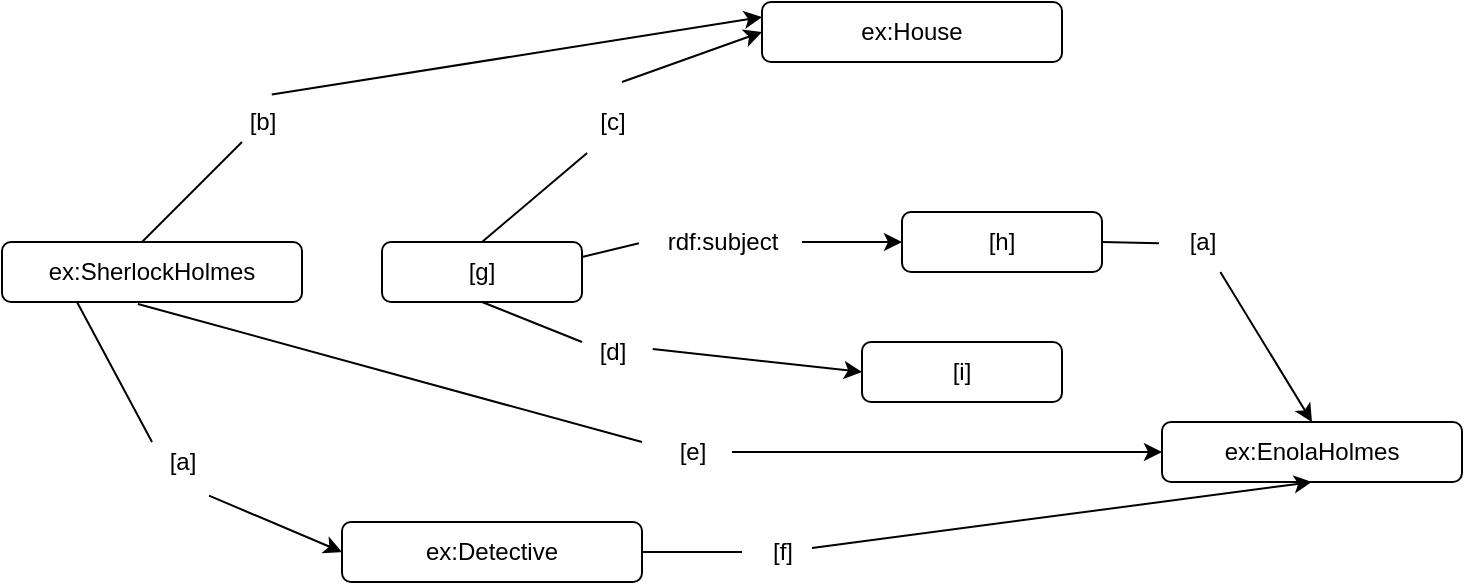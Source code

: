 <mxfile version="21.1.6" type="github">
  <diagram name="Page-1" id="l_mZVGiUnxi1k-2atZCx">
    <mxGraphModel dx="1674" dy="771" grid="1" gridSize="10" guides="1" tooltips="1" connect="1" arrows="1" fold="1" page="1" pageScale="1" pageWidth="827" pageHeight="1169" math="0" shadow="0">
      <root>
        <mxCell id="0" />
        <mxCell id="1" parent="0" />
        <mxCell id="I9A3Iun1zgWqVqb629So-1" value="ex:SherlockHolmes" style="rounded=1;whiteSpace=wrap;html=1;" parent="1" vertex="1">
          <mxGeometry x="60" y="250" width="150" height="30" as="geometry" />
        </mxCell>
        <mxCell id="I9A3Iun1zgWqVqb629So-2" value="ex:EnolaHolmes" style="rounded=1;whiteSpace=wrap;html=1;" parent="1" vertex="1">
          <mxGeometry x="640" y="340" width="150" height="30" as="geometry" />
        </mxCell>
        <mxCell id="I9A3Iun1zgWqVqb629So-3" value="ex:Detective" style="rounded=1;whiteSpace=wrap;html=1;" parent="1" vertex="1">
          <mxGeometry x="230" y="390" width="150" height="30" as="geometry" />
        </mxCell>
        <mxCell id="I9A3Iun1zgWqVqb629So-4" value="ex:House" style="rounded=1;whiteSpace=wrap;html=1;" parent="1" vertex="1">
          <mxGeometry x="440" y="130" width="150" height="30" as="geometry" />
        </mxCell>
        <mxCell id="I9A3Iun1zgWqVqb629So-6" value="[g]" style="rounded=1;whiteSpace=wrap;html=1;" parent="1" vertex="1">
          <mxGeometry x="250" y="250" width="100" height="30" as="geometry" />
        </mxCell>
        <mxCell id="I9A3Iun1zgWqVqb629So-7" value="[h]" style="rounded=1;whiteSpace=wrap;html=1;" parent="1" vertex="1">
          <mxGeometry x="510" y="235" width="100" height="30" as="geometry" />
        </mxCell>
        <mxCell id="I9A3Iun1zgWqVqb629So-8" value="[i]" style="rounded=1;whiteSpace=wrap;html=1;" parent="1" vertex="1">
          <mxGeometry x="490" y="300" width="100" height="30" as="geometry" />
        </mxCell>
        <mxCell id="I9A3Iun1zgWqVqb629So-9" value="" style="endArrow=none;html=1;rounded=0;" parent="1" edge="1">
          <mxGeometry width="50" height="50" relative="1" as="geometry">
            <mxPoint x="130" y="250" as="sourcePoint" />
            <mxPoint x="180" y="200" as="targetPoint" />
          </mxGeometry>
        </mxCell>
        <mxCell id="I9A3Iun1zgWqVqb629So-10" value="" style="endArrow=none;html=1;rounded=0;exitX=0.453;exitY=1.033;exitDx=0;exitDy=0;exitPerimeter=0;" parent="1" source="I9A3Iun1zgWqVqb629So-1" edge="1">
          <mxGeometry width="50" height="50" relative="1" as="geometry">
            <mxPoint x="190" y="360" as="sourcePoint" />
            <mxPoint x="380" y="350" as="targetPoint" />
          </mxGeometry>
        </mxCell>
        <mxCell id="I9A3Iun1zgWqVqb629So-11" value="[e]" style="text;html=1;align=center;verticalAlign=middle;resizable=0;points=[];autosize=1;strokeColor=none;fillColor=none;" parent="1" vertex="1">
          <mxGeometry x="385" y="340" width="40" height="30" as="geometry" />
        </mxCell>
        <mxCell id="I9A3Iun1zgWqVqb629So-12" value="" style="endArrow=classic;html=1;rounded=0;entryX=0;entryY=0.5;entryDx=0;entryDy=0;" parent="1" source="I9A3Iun1zgWqVqb629So-11" target="I9A3Iun1zgWqVqb629So-2" edge="1">
          <mxGeometry width="50" height="50" relative="1" as="geometry">
            <mxPoint x="480" y="420" as="sourcePoint" />
            <mxPoint x="530" y="370" as="targetPoint" />
          </mxGeometry>
        </mxCell>
        <mxCell id="I9A3Iun1zgWqVqb629So-13" value="" style="endArrow=none;html=1;rounded=0;exitX=1;exitY=0.5;exitDx=0;exitDy=0;entryX=-0.037;entryY=0.521;entryDx=0;entryDy=0;entryPerimeter=0;" parent="1" source="I9A3Iun1zgWqVqb629So-7" target="I9A3Iun1zgWqVqb629So-14" edge="1">
          <mxGeometry width="50" height="50" relative="1" as="geometry">
            <mxPoint x="580" y="270" as="sourcePoint" />
            <mxPoint x="580" y="255" as="targetPoint" />
          </mxGeometry>
        </mxCell>
        <mxCell id="I9A3Iun1zgWqVqb629So-14" value="[a]" style="text;html=1;align=center;verticalAlign=middle;resizable=0;points=[];autosize=1;strokeColor=none;fillColor=none;" parent="1" vertex="1">
          <mxGeometry x="640" y="235" width="40" height="30" as="geometry" />
        </mxCell>
        <mxCell id="I9A3Iun1zgWqVqb629So-15" value="" style="endArrow=classic;html=1;rounded=0;entryX=0.5;entryY=0;entryDx=0;entryDy=0;" parent="1" source="I9A3Iun1zgWqVqb629So-14" target="I9A3Iun1zgWqVqb629So-2" edge="1">
          <mxGeometry width="50" height="50" relative="1" as="geometry">
            <mxPoint x="440" y="350" as="sourcePoint" />
            <mxPoint x="490" y="300" as="targetPoint" />
          </mxGeometry>
        </mxCell>
        <mxCell id="I9A3Iun1zgWqVqb629So-16" value="" style="endArrow=none;html=1;rounded=0;exitX=0.5;exitY=0;exitDx=0;exitDy=0;entryX=0.189;entryY=1.017;entryDx=0;entryDy=0;entryPerimeter=0;" parent="1" source="I9A3Iun1zgWqVqb629So-6" target="I9A3Iun1zgWqVqb629So-18" edge="1">
          <mxGeometry width="50" height="50" relative="1" as="geometry">
            <mxPoint x="320" y="240" as="sourcePoint" />
            <mxPoint x="360" y="200" as="targetPoint" />
          </mxGeometry>
        </mxCell>
        <mxCell id="I9A3Iun1zgWqVqb629So-17" value="" style="endArrow=classic;html=1;rounded=0;entryX=0;entryY=0.5;entryDx=0;entryDy=0;" parent="1" target="I9A3Iun1zgWqVqb629So-4" edge="1">
          <mxGeometry width="50" height="50" relative="1" as="geometry">
            <mxPoint x="370" y="170" as="sourcePoint" />
            <mxPoint x="440" y="140" as="targetPoint" />
          </mxGeometry>
        </mxCell>
        <mxCell id="I9A3Iun1zgWqVqb629So-18" value="[c]" style="text;html=1;align=center;verticalAlign=middle;resizable=0;points=[];autosize=1;strokeColor=none;fillColor=none;" parent="1" vertex="1">
          <mxGeometry x="345" y="175" width="40" height="30" as="geometry" />
        </mxCell>
        <mxCell id="I9A3Iun1zgWqVqb629So-19" value="" style="endArrow=classic;html=1;rounded=0;exitX=0.622;exitY=0.043;exitDx=0;exitDy=0;exitPerimeter=0;entryX=0;entryY=0.25;entryDx=0;entryDy=0;" parent="1" source="I9A3Iun1zgWqVqb629So-20" target="I9A3Iun1zgWqVqb629So-4" edge="1">
          <mxGeometry width="50" height="50" relative="1" as="geometry">
            <mxPoint x="240" y="180" as="sourcePoint" />
            <mxPoint x="290" y="130" as="targetPoint" />
          </mxGeometry>
        </mxCell>
        <mxCell id="I9A3Iun1zgWqVqb629So-20" value="[b]" style="text;html=1;align=center;verticalAlign=middle;resizable=0;points=[];autosize=1;strokeColor=none;fillColor=none;" parent="1" vertex="1">
          <mxGeometry x="170" y="175" width="40" height="30" as="geometry" />
        </mxCell>
        <mxCell id="I9A3Iun1zgWqVqb629So-21" value="" style="endArrow=none;html=1;rounded=0;exitX=1;exitY=0.25;exitDx=0;exitDy=0;entryX=-0.019;entryY=0.521;entryDx=0;entryDy=0;entryPerimeter=0;" parent="1" source="I9A3Iun1zgWqVqb629So-6" target="I9A3Iun1zgWqVqb629So-22" edge="1">
          <mxGeometry width="50" height="50" relative="1" as="geometry">
            <mxPoint x="390" y="250" as="sourcePoint" />
            <mxPoint x="380" y="250" as="targetPoint" />
          </mxGeometry>
        </mxCell>
        <mxCell id="I9A3Iun1zgWqVqb629So-22" value="rdf:subject" style="text;html=1;align=center;verticalAlign=middle;resizable=0;points=[];autosize=1;strokeColor=none;fillColor=none;" parent="1" vertex="1">
          <mxGeometry x="380" y="235" width="80" height="30" as="geometry" />
        </mxCell>
        <mxCell id="I9A3Iun1zgWqVqb629So-23" value="" style="endArrow=classic;html=1;rounded=0;entryX=0;entryY=0.5;entryDx=0;entryDy=0;" parent="1" source="I9A3Iun1zgWqVqb629So-22" target="I9A3Iun1zgWqVqb629So-7" edge="1">
          <mxGeometry width="50" height="50" relative="1" as="geometry">
            <mxPoint x="440" y="230" as="sourcePoint" />
            <mxPoint x="490" y="180" as="targetPoint" />
          </mxGeometry>
        </mxCell>
        <mxCell id="I9A3Iun1zgWqVqb629So-24" value="" style="endArrow=none;html=1;rounded=0;exitX=0.5;exitY=1;exitDx=0;exitDy=0;" parent="1" source="I9A3Iun1zgWqVqb629So-6" edge="1">
          <mxGeometry width="50" height="50" relative="1" as="geometry">
            <mxPoint x="370" y="320" as="sourcePoint" />
            <mxPoint x="350" y="300" as="targetPoint" />
          </mxGeometry>
        </mxCell>
        <mxCell id="I9A3Iun1zgWqVqb629So-25" value="[d]" style="text;html=1;align=center;verticalAlign=middle;resizable=0;points=[];autosize=1;strokeColor=none;fillColor=none;" parent="1" vertex="1">
          <mxGeometry x="345" y="290" width="40" height="30" as="geometry" />
        </mxCell>
        <mxCell id="I9A3Iun1zgWqVqb629So-26" value="" style="endArrow=classic;html=1;rounded=0;exitX=1.009;exitY=0.449;exitDx=0;exitDy=0;exitPerimeter=0;entryX=0;entryY=0.5;entryDx=0;entryDy=0;" parent="1" source="I9A3Iun1zgWqVqb629So-25" target="I9A3Iun1zgWqVqb629So-8" edge="1">
          <mxGeometry width="50" height="50" relative="1" as="geometry">
            <mxPoint x="410" y="320" as="sourcePoint" />
            <mxPoint x="460" y="270" as="targetPoint" />
          </mxGeometry>
        </mxCell>
        <mxCell id="I9A3Iun1zgWqVqb629So-28" value="" style="endArrow=none;html=1;rounded=0;entryX=0.25;entryY=1;entryDx=0;entryDy=0;" parent="1" target="I9A3Iun1zgWqVqb629So-1" edge="1">
          <mxGeometry width="50" height="50" relative="1" as="geometry">
            <mxPoint x="135" y="350" as="sourcePoint" />
            <mxPoint x="140" y="310" as="targetPoint" />
          </mxGeometry>
        </mxCell>
        <mxCell id="I9A3Iun1zgWqVqb629So-29" value="[a]" style="text;html=1;align=center;verticalAlign=middle;resizable=0;points=[];autosize=1;strokeColor=none;fillColor=none;" parent="1" vertex="1">
          <mxGeometry x="130" y="345" width="40" height="30" as="geometry" />
        </mxCell>
        <mxCell id="I9A3Iun1zgWqVqb629So-30" value="" style="endArrow=classic;html=1;rounded=0;exitX=0.837;exitY=1.06;exitDx=0;exitDy=0;exitPerimeter=0;entryX=0;entryY=0.5;entryDx=0;entryDy=0;" parent="1" source="I9A3Iun1zgWqVqb629So-29" target="I9A3Iun1zgWqVqb629So-3" edge="1">
          <mxGeometry width="50" height="50" relative="1" as="geometry">
            <mxPoint x="175" y="390" as="sourcePoint" />
            <mxPoint x="225" y="340" as="targetPoint" />
          </mxGeometry>
        </mxCell>
        <mxCell id="I9A3Iun1zgWqVqb629So-31" value="" style="endArrow=none;html=1;rounded=0;exitX=1;exitY=0.5;exitDx=0;exitDy=0;" parent="1" source="I9A3Iun1zgWqVqb629So-3" edge="1">
          <mxGeometry width="50" height="50" relative="1" as="geometry">
            <mxPoint x="410" y="440" as="sourcePoint" />
            <mxPoint x="430" y="405" as="targetPoint" />
          </mxGeometry>
        </mxCell>
        <mxCell id="I9A3Iun1zgWqVqb629So-32" value="[f]" style="text;html=1;align=center;verticalAlign=middle;resizable=0;points=[];autosize=1;strokeColor=none;fillColor=none;" parent="1" vertex="1">
          <mxGeometry x="435" y="390" width="30" height="30" as="geometry" />
        </mxCell>
        <mxCell id="I9A3Iun1zgWqVqb629So-33" value="" style="endArrow=classic;html=1;rounded=0;entryX=0.5;entryY=1;entryDx=0;entryDy=0;" parent="1" source="I9A3Iun1zgWqVqb629So-32" target="I9A3Iun1zgWqVqb629So-2" edge="1">
          <mxGeometry width="50" height="50" relative="1" as="geometry">
            <mxPoint x="480" y="400" as="sourcePoint" />
            <mxPoint x="440" y="270" as="targetPoint" />
          </mxGeometry>
        </mxCell>
      </root>
    </mxGraphModel>
  </diagram>
</mxfile>
